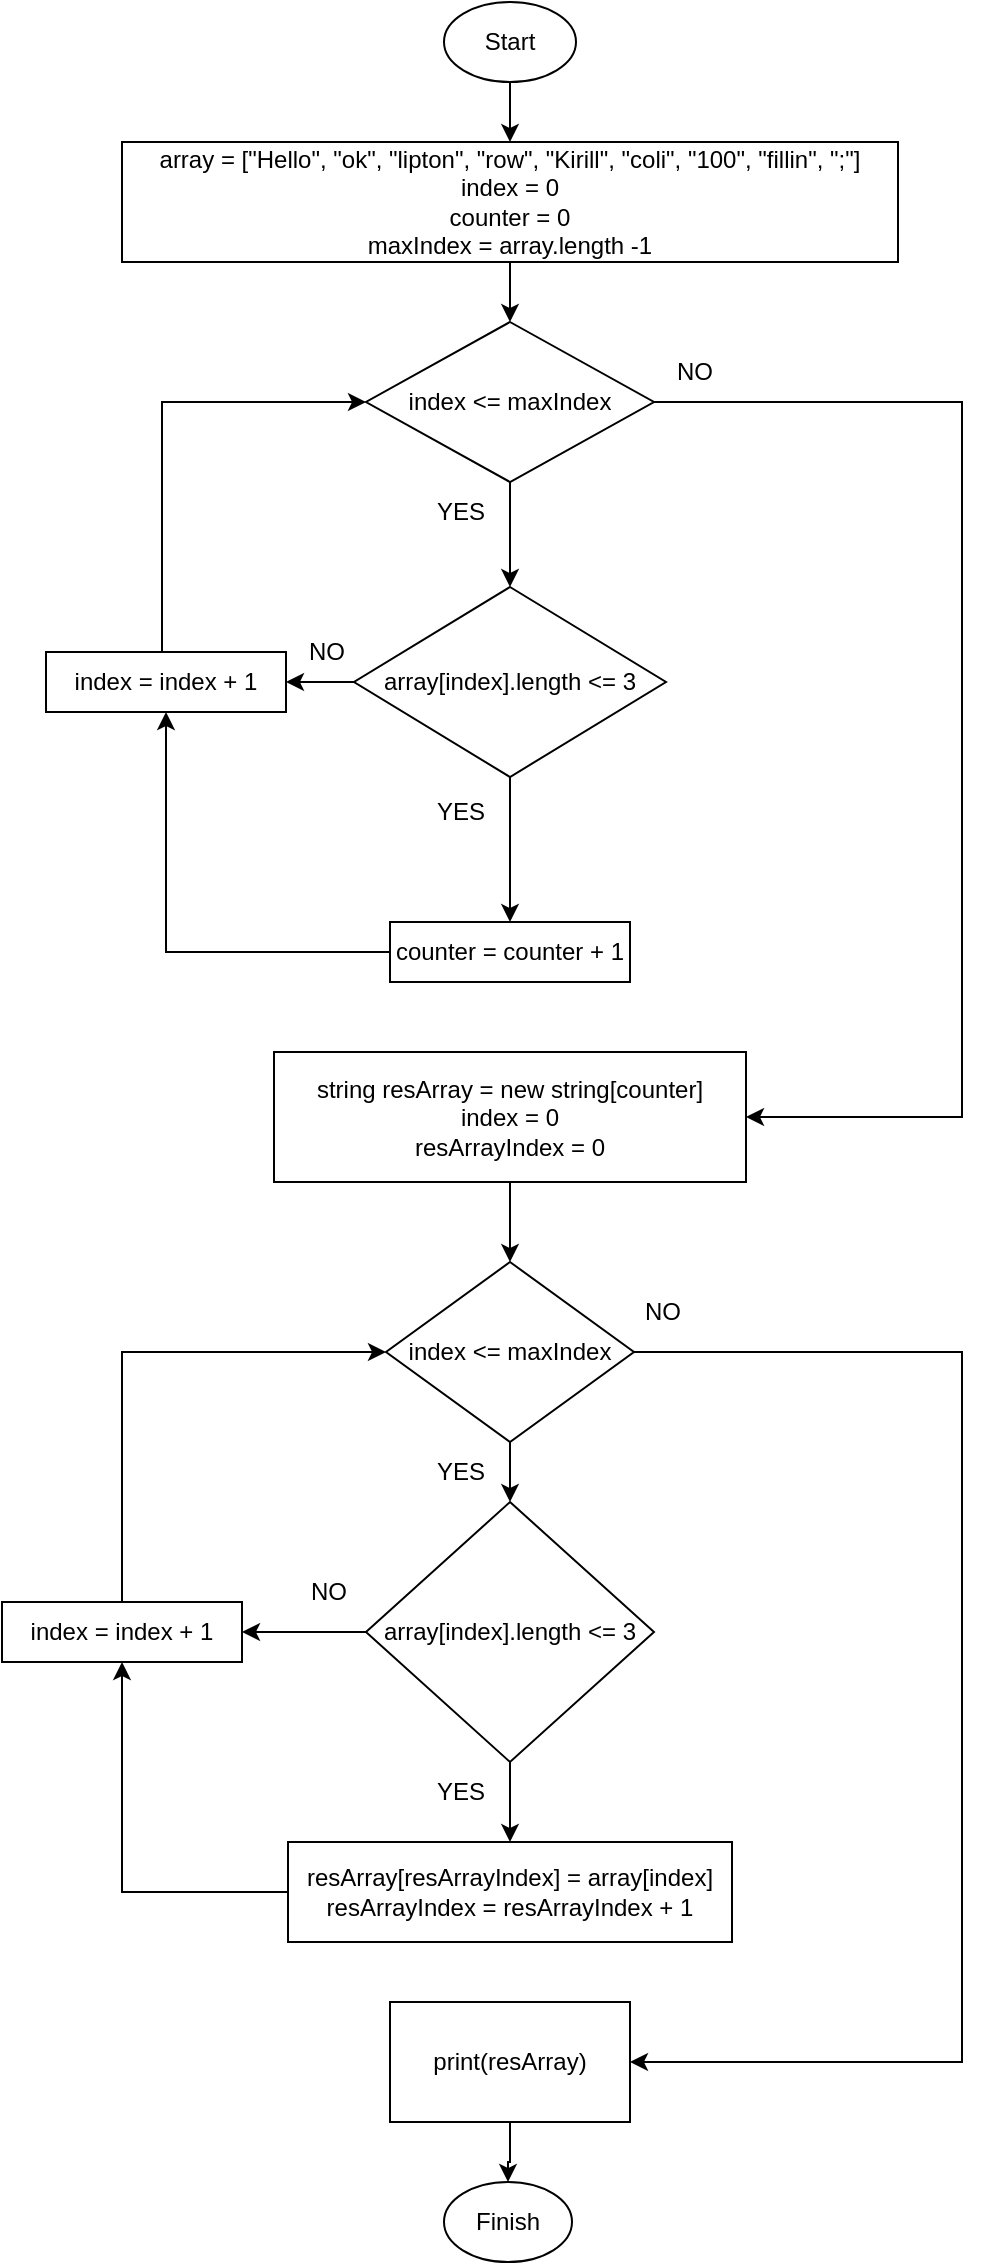 <mxfile version="21.6.2" type="device">
  <diagram id="C5RBs43oDa-KdzZeNtuy" name="Page-1">
    <mxGraphModel dx="2060" dy="750" grid="1" gridSize="10" guides="1" tooltips="1" connect="1" arrows="1" fold="1" page="1" pageScale="1" pageWidth="827" pageHeight="1169" math="0" shadow="0">
      <root>
        <mxCell id="WIyWlLk6GJQsqaUBKTNV-0" />
        <mxCell id="WIyWlLk6GJQsqaUBKTNV-1" parent="WIyWlLk6GJQsqaUBKTNV-0" />
        <mxCell id="I3R7oS-LW92CMUSNMcSe-0" style="edgeStyle=orthogonalEdgeStyle;rounded=0;orthogonalLoop=1;jettySize=auto;html=1;entryX=0.5;entryY=0;entryDx=0;entryDy=0;" edge="1" parent="WIyWlLk6GJQsqaUBKTNV-1" source="_7yS_HUw5QS6FRWzfjh0-3" target="_7yS_HUw5QS6FRWzfjh0-5">
          <mxGeometry relative="1" as="geometry" />
        </mxCell>
        <mxCell id="_7yS_HUw5QS6FRWzfjh0-3" value="Start" style="ellipse;whiteSpace=wrap;html=1;" parent="WIyWlLk6GJQsqaUBKTNV-1" vertex="1">
          <mxGeometry x="381" y="20" width="66" height="40" as="geometry" />
        </mxCell>
        <mxCell id="_7yS_HUw5QS6FRWzfjh0-4" value="Finish" style="ellipse;whiteSpace=wrap;html=1;" parent="WIyWlLk6GJQsqaUBKTNV-1" vertex="1">
          <mxGeometry x="381" y="1110" width="64" height="40" as="geometry" />
        </mxCell>
        <mxCell id="I3R7oS-LW92CMUSNMcSe-1" style="edgeStyle=orthogonalEdgeStyle;rounded=0;orthogonalLoop=1;jettySize=auto;html=1;entryX=0.5;entryY=0;entryDx=0;entryDy=0;" edge="1" parent="WIyWlLk6GJQsqaUBKTNV-1" source="_7yS_HUw5QS6FRWzfjh0-5" target="_7yS_HUw5QS6FRWzfjh0-7">
          <mxGeometry relative="1" as="geometry" />
        </mxCell>
        <mxCell id="_7yS_HUw5QS6FRWzfjh0-5" value="array = [&quot;Hello&quot;, &quot;ok&quot;, &quot;lipton&quot;, &quot;row&quot;, &quot;Kirill&quot;, &quot;coli&quot;, &quot;100&quot;, &quot;fillin&quot;, &quot;;&quot;]&lt;br&gt;index = 0&lt;br&gt;counter = 0&lt;br&gt;maxIndex = array.length -1" style="rounded=0;whiteSpace=wrap;html=1;" parent="WIyWlLk6GJQsqaUBKTNV-1" vertex="1">
          <mxGeometry x="220" y="90" width="388" height="60" as="geometry" />
        </mxCell>
        <mxCell id="I3R7oS-LW92CMUSNMcSe-16" style="edgeStyle=orthogonalEdgeStyle;rounded=0;orthogonalLoop=1;jettySize=auto;html=1;entryX=0.5;entryY=0;entryDx=0;entryDy=0;" edge="1" parent="WIyWlLk6GJQsqaUBKTNV-1" source="_7yS_HUw5QS6FRWzfjh0-6" target="_7yS_HUw5QS6FRWzfjh0-11">
          <mxGeometry relative="1" as="geometry" />
        </mxCell>
        <mxCell id="_7yS_HUw5QS6FRWzfjh0-6" value="string resArray = new string[counter]&lt;br&gt;index = 0&lt;br&gt;resArrayIndex = 0" style="rounded=0;whiteSpace=wrap;html=1;" parent="WIyWlLk6GJQsqaUBKTNV-1" vertex="1">
          <mxGeometry x="296" y="545" width="236" height="65" as="geometry" />
        </mxCell>
        <mxCell id="I3R7oS-LW92CMUSNMcSe-2" style="edgeStyle=orthogonalEdgeStyle;rounded=0;orthogonalLoop=1;jettySize=auto;html=1;" edge="1" parent="WIyWlLk6GJQsqaUBKTNV-1" source="_7yS_HUw5QS6FRWzfjh0-7" target="_7yS_HUw5QS6FRWzfjh0-8">
          <mxGeometry relative="1" as="geometry" />
        </mxCell>
        <mxCell id="I3R7oS-LW92CMUSNMcSe-19" style="edgeStyle=orthogonalEdgeStyle;rounded=0;orthogonalLoop=1;jettySize=auto;html=1;entryX=1;entryY=0.5;entryDx=0;entryDy=0;" edge="1" parent="WIyWlLk6GJQsqaUBKTNV-1" source="_7yS_HUw5QS6FRWzfjh0-7" target="_7yS_HUw5QS6FRWzfjh0-6">
          <mxGeometry relative="1" as="geometry">
            <Array as="points">
              <mxPoint x="640" y="220" />
              <mxPoint x="640" y="578" />
            </Array>
          </mxGeometry>
        </mxCell>
        <mxCell id="_7yS_HUw5QS6FRWzfjh0-7" value="index &amp;lt;= maxIndex" style="rhombus;whiteSpace=wrap;html=1;" parent="WIyWlLk6GJQsqaUBKTNV-1" vertex="1">
          <mxGeometry x="342" y="180" width="144" height="80" as="geometry" />
        </mxCell>
        <mxCell id="I3R7oS-LW92CMUSNMcSe-3" style="edgeStyle=orthogonalEdgeStyle;rounded=0;orthogonalLoop=1;jettySize=auto;html=1;entryX=0.5;entryY=0;entryDx=0;entryDy=0;" edge="1" parent="WIyWlLk6GJQsqaUBKTNV-1" source="_7yS_HUw5QS6FRWzfjh0-8" target="_7yS_HUw5QS6FRWzfjh0-9">
          <mxGeometry relative="1" as="geometry" />
        </mxCell>
        <mxCell id="I3R7oS-LW92CMUSNMcSe-6" style="edgeStyle=orthogonalEdgeStyle;rounded=0;orthogonalLoop=1;jettySize=auto;html=1;entryX=1;entryY=0.5;entryDx=0;entryDy=0;" edge="1" parent="WIyWlLk6GJQsqaUBKTNV-1" source="_7yS_HUw5QS6FRWzfjh0-8" target="_7yS_HUw5QS6FRWzfjh0-10">
          <mxGeometry relative="1" as="geometry" />
        </mxCell>
        <mxCell id="_7yS_HUw5QS6FRWzfjh0-8" value="array[index].length &amp;lt;= 3" style="rhombus;whiteSpace=wrap;html=1;" parent="WIyWlLk6GJQsqaUBKTNV-1" vertex="1">
          <mxGeometry x="336" y="312.5" width="156" height="95" as="geometry" />
        </mxCell>
        <mxCell id="I3R7oS-LW92CMUSNMcSe-5" style="edgeStyle=orthogonalEdgeStyle;rounded=0;orthogonalLoop=1;jettySize=auto;html=1;entryX=0.5;entryY=1;entryDx=0;entryDy=0;" edge="1" parent="WIyWlLk6GJQsqaUBKTNV-1" source="_7yS_HUw5QS6FRWzfjh0-9" target="_7yS_HUw5QS6FRWzfjh0-10">
          <mxGeometry relative="1" as="geometry" />
        </mxCell>
        <mxCell id="_7yS_HUw5QS6FRWzfjh0-9" value="counter = counter + 1" style="rounded=0;whiteSpace=wrap;html=1;" parent="WIyWlLk6GJQsqaUBKTNV-1" vertex="1">
          <mxGeometry x="354" y="480" width="120" height="30" as="geometry" />
        </mxCell>
        <mxCell id="I3R7oS-LW92CMUSNMcSe-7" style="edgeStyle=orthogonalEdgeStyle;rounded=0;orthogonalLoop=1;jettySize=auto;html=1;entryX=0;entryY=0.5;entryDx=0;entryDy=0;" edge="1" parent="WIyWlLk6GJQsqaUBKTNV-1" source="_7yS_HUw5QS6FRWzfjh0-10" target="_7yS_HUw5QS6FRWzfjh0-7">
          <mxGeometry relative="1" as="geometry">
            <Array as="points">
              <mxPoint x="240" y="220" />
            </Array>
          </mxGeometry>
        </mxCell>
        <mxCell id="_7yS_HUw5QS6FRWzfjh0-10" value="index = index + 1" style="rounded=0;whiteSpace=wrap;html=1;" parent="WIyWlLk6GJQsqaUBKTNV-1" vertex="1">
          <mxGeometry x="182" y="345" width="120" height="30" as="geometry" />
        </mxCell>
        <mxCell id="I3R7oS-LW92CMUSNMcSe-17" style="edgeStyle=orthogonalEdgeStyle;rounded=0;orthogonalLoop=1;jettySize=auto;html=1;entryX=0.5;entryY=0;entryDx=0;entryDy=0;" edge="1" parent="WIyWlLk6GJQsqaUBKTNV-1" source="_7yS_HUw5QS6FRWzfjh0-11" target="_7yS_HUw5QS6FRWzfjh0-12">
          <mxGeometry relative="1" as="geometry" />
        </mxCell>
        <mxCell id="I3R7oS-LW92CMUSNMcSe-34" style="edgeStyle=orthogonalEdgeStyle;rounded=0;orthogonalLoop=1;jettySize=auto;html=1;entryX=1;entryY=0.5;entryDx=0;entryDy=0;" edge="1" parent="WIyWlLk6GJQsqaUBKTNV-1" source="_7yS_HUw5QS6FRWzfjh0-11" target="_7yS_HUw5QS6FRWzfjh0-15">
          <mxGeometry relative="1" as="geometry">
            <Array as="points">
              <mxPoint x="640" y="695" />
              <mxPoint x="640" y="1050" />
            </Array>
          </mxGeometry>
        </mxCell>
        <mxCell id="_7yS_HUw5QS6FRWzfjh0-11" value="index &amp;lt;= maxIndex" style="rhombus;whiteSpace=wrap;html=1;" parent="WIyWlLk6GJQsqaUBKTNV-1" vertex="1">
          <mxGeometry x="352" y="650" width="124" height="90" as="geometry" />
        </mxCell>
        <mxCell id="I3R7oS-LW92CMUSNMcSe-21" style="edgeStyle=orthogonalEdgeStyle;rounded=0;orthogonalLoop=1;jettySize=auto;html=1;entryX=0.5;entryY=0;entryDx=0;entryDy=0;" edge="1" parent="WIyWlLk6GJQsqaUBKTNV-1" source="_7yS_HUw5QS6FRWzfjh0-12" target="_7yS_HUw5QS6FRWzfjh0-14">
          <mxGeometry relative="1" as="geometry" />
        </mxCell>
        <mxCell id="I3R7oS-LW92CMUSNMcSe-25" style="edgeStyle=orthogonalEdgeStyle;rounded=0;orthogonalLoop=1;jettySize=auto;html=1;entryX=1;entryY=0.5;entryDx=0;entryDy=0;" edge="1" parent="WIyWlLk6GJQsqaUBKTNV-1" source="_7yS_HUw5QS6FRWzfjh0-12" target="I3R7oS-LW92CMUSNMcSe-20">
          <mxGeometry relative="1" as="geometry" />
        </mxCell>
        <mxCell id="_7yS_HUw5QS6FRWzfjh0-12" value="array[index].length &amp;lt;= 3" style="rhombus;whiteSpace=wrap;html=1;" parent="WIyWlLk6GJQsqaUBKTNV-1" vertex="1">
          <mxGeometry x="342" y="770" width="144" height="130" as="geometry" />
        </mxCell>
        <mxCell id="I3R7oS-LW92CMUSNMcSe-26" style="edgeStyle=orthogonalEdgeStyle;rounded=0;orthogonalLoop=1;jettySize=auto;html=1;entryX=0.5;entryY=1;entryDx=0;entryDy=0;" edge="1" parent="WIyWlLk6GJQsqaUBKTNV-1" source="_7yS_HUw5QS6FRWzfjh0-14" target="I3R7oS-LW92CMUSNMcSe-20">
          <mxGeometry relative="1" as="geometry" />
        </mxCell>
        <mxCell id="_7yS_HUw5QS6FRWzfjh0-14" value="resArray[resArrayIndex] = array[index]&lt;br&gt;resArrayIndex = resArrayIndex + 1" style="rounded=0;whiteSpace=wrap;html=1;" parent="WIyWlLk6GJQsqaUBKTNV-1" vertex="1">
          <mxGeometry x="303" y="940" width="222" height="50" as="geometry" />
        </mxCell>
        <mxCell id="I3R7oS-LW92CMUSNMcSe-24" style="edgeStyle=orthogonalEdgeStyle;rounded=0;orthogonalLoop=1;jettySize=auto;html=1;entryX=0.5;entryY=0;entryDx=0;entryDy=0;" edge="1" parent="WIyWlLk6GJQsqaUBKTNV-1" source="_7yS_HUw5QS6FRWzfjh0-15" target="_7yS_HUw5QS6FRWzfjh0-4">
          <mxGeometry relative="1" as="geometry" />
        </mxCell>
        <mxCell id="_7yS_HUw5QS6FRWzfjh0-15" value="print(resArray)" style="rounded=0;whiteSpace=wrap;html=1;" parent="WIyWlLk6GJQsqaUBKTNV-1" vertex="1">
          <mxGeometry x="354" y="1020" width="120" height="60" as="geometry" />
        </mxCell>
        <mxCell id="I3R7oS-LW92CMUSNMcSe-10" value="NO" style="text;html=1;align=center;verticalAlign=middle;resizable=0;points=[];autosize=1;strokeColor=none;fillColor=none;" vertex="1" parent="WIyWlLk6GJQsqaUBKTNV-1">
          <mxGeometry x="302" y="330" width="40" height="30" as="geometry" />
        </mxCell>
        <mxCell id="I3R7oS-LW92CMUSNMcSe-11" value="YES" style="text;html=1;align=center;verticalAlign=middle;resizable=0;points=[];autosize=1;strokeColor=none;fillColor=none;" vertex="1" parent="WIyWlLk6GJQsqaUBKTNV-1">
          <mxGeometry x="364" y="260" width="50" height="30" as="geometry" />
        </mxCell>
        <mxCell id="I3R7oS-LW92CMUSNMcSe-12" value="YES" style="text;html=1;align=center;verticalAlign=middle;resizable=0;points=[];autosize=1;strokeColor=none;fillColor=none;" vertex="1" parent="WIyWlLk6GJQsqaUBKTNV-1">
          <mxGeometry x="364" y="410" width="50" height="30" as="geometry" />
        </mxCell>
        <mxCell id="I3R7oS-LW92CMUSNMcSe-13" value="NO" style="text;html=1;align=center;verticalAlign=middle;resizable=0;points=[];autosize=1;strokeColor=none;fillColor=none;" vertex="1" parent="WIyWlLk6GJQsqaUBKTNV-1">
          <mxGeometry x="486" y="190" width="40" height="30" as="geometry" />
        </mxCell>
        <mxCell id="I3R7oS-LW92CMUSNMcSe-18" style="edgeStyle=orthogonalEdgeStyle;rounded=0;orthogonalLoop=1;jettySize=auto;html=1;exitX=0.5;exitY=1;exitDx=0;exitDy=0;" edge="1" parent="WIyWlLk6GJQsqaUBKTNV-1" source="_7yS_HUw5QS6FRWzfjh0-9" target="_7yS_HUw5QS6FRWzfjh0-9">
          <mxGeometry relative="1" as="geometry" />
        </mxCell>
        <mxCell id="I3R7oS-LW92CMUSNMcSe-27" style="edgeStyle=orthogonalEdgeStyle;rounded=0;orthogonalLoop=1;jettySize=auto;html=1;entryX=0;entryY=0.5;entryDx=0;entryDy=0;" edge="1" parent="WIyWlLk6GJQsqaUBKTNV-1" source="I3R7oS-LW92CMUSNMcSe-20" target="_7yS_HUw5QS6FRWzfjh0-11">
          <mxGeometry relative="1" as="geometry">
            <Array as="points">
              <mxPoint x="220" y="695" />
            </Array>
          </mxGeometry>
        </mxCell>
        <mxCell id="I3R7oS-LW92CMUSNMcSe-20" value="index = index + 1" style="rounded=0;whiteSpace=wrap;html=1;" vertex="1" parent="WIyWlLk6GJQsqaUBKTNV-1">
          <mxGeometry x="160" y="820" width="120" height="30" as="geometry" />
        </mxCell>
        <mxCell id="I3R7oS-LW92CMUSNMcSe-29" value="NO" style="text;html=1;align=center;verticalAlign=middle;resizable=0;points=[];autosize=1;strokeColor=none;fillColor=none;" vertex="1" parent="WIyWlLk6GJQsqaUBKTNV-1">
          <mxGeometry x="470" y="660" width="40" height="30" as="geometry" />
        </mxCell>
        <mxCell id="I3R7oS-LW92CMUSNMcSe-30" value="NO" style="text;html=1;align=center;verticalAlign=middle;resizable=0;points=[];autosize=1;strokeColor=none;fillColor=none;" vertex="1" parent="WIyWlLk6GJQsqaUBKTNV-1">
          <mxGeometry x="303" y="800" width="40" height="30" as="geometry" />
        </mxCell>
        <mxCell id="I3R7oS-LW92CMUSNMcSe-31" value="YES" style="text;html=1;align=center;verticalAlign=middle;resizable=0;points=[];autosize=1;strokeColor=none;fillColor=none;" vertex="1" parent="WIyWlLk6GJQsqaUBKTNV-1">
          <mxGeometry x="364" y="740" width="50" height="30" as="geometry" />
        </mxCell>
        <mxCell id="I3R7oS-LW92CMUSNMcSe-32" value="YES" style="text;html=1;align=center;verticalAlign=middle;resizable=0;points=[];autosize=1;strokeColor=none;fillColor=none;" vertex="1" parent="WIyWlLk6GJQsqaUBKTNV-1">
          <mxGeometry x="364" y="900" width="50" height="30" as="geometry" />
        </mxCell>
      </root>
    </mxGraphModel>
  </diagram>
</mxfile>
